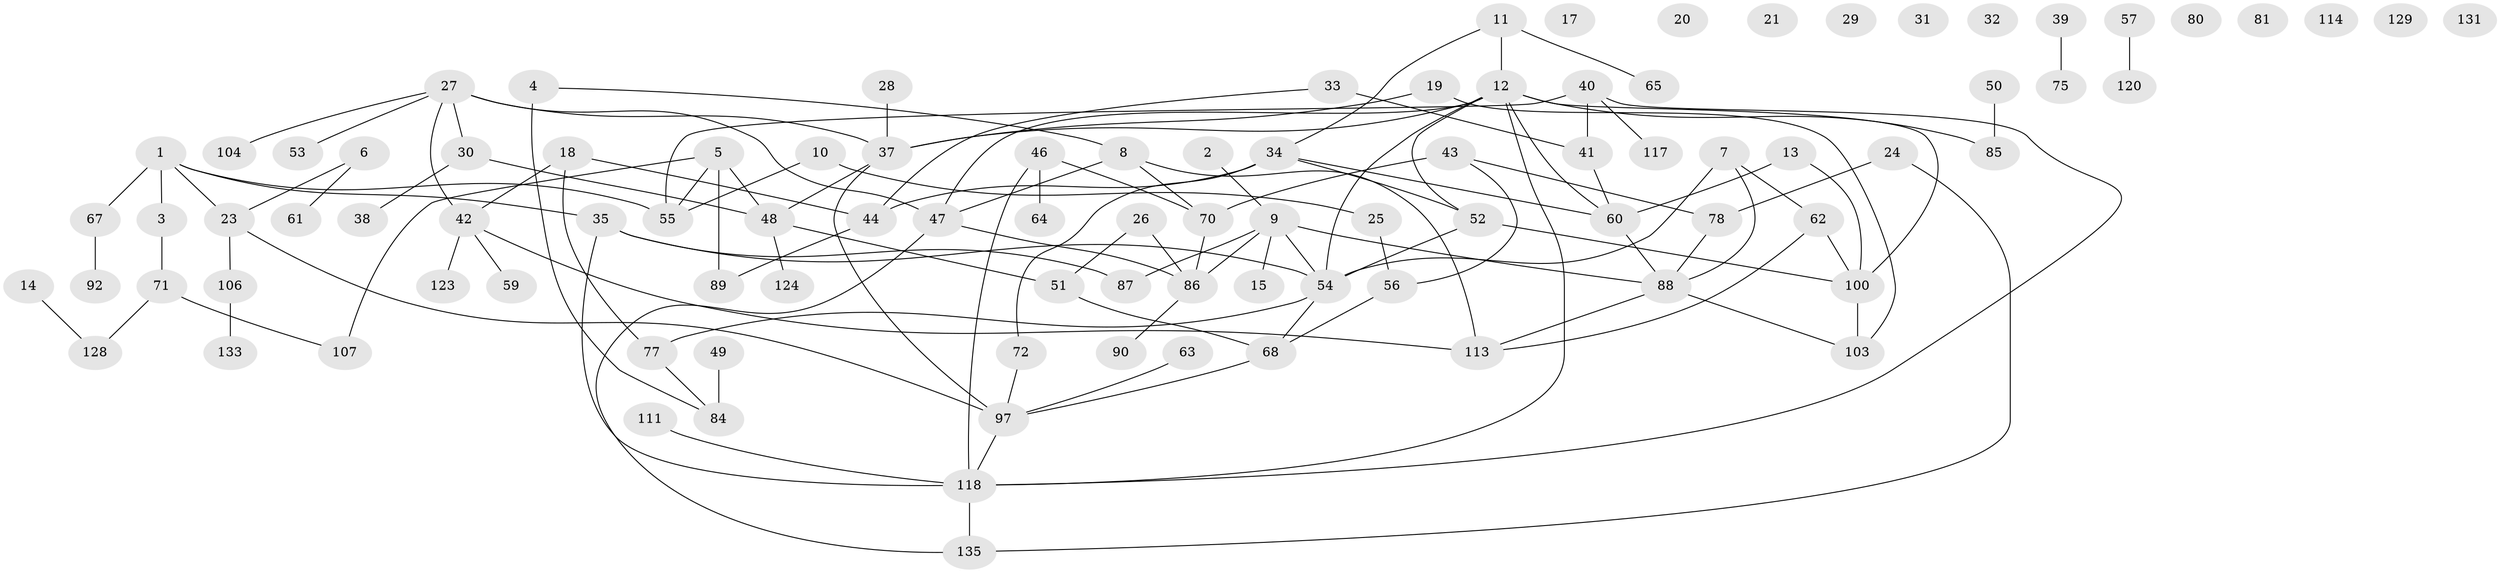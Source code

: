 // Generated by graph-tools (version 1.1) at 2025/23/03/03/25 07:23:24]
// undirected, 97 vertices, 123 edges
graph export_dot {
graph [start="1"]
  node [color=gray90,style=filled];
  1 [super="+134"];
  2;
  3;
  4;
  5 [super="+22"];
  6;
  7;
  8 [super="+139"];
  9;
  10 [super="+137"];
  11;
  12 [super="+16"];
  13;
  14;
  15;
  17 [super="+136"];
  18 [super="+73"];
  19;
  20;
  21;
  23 [super="+95"];
  24 [super="+45"];
  25 [super="+82"];
  26;
  27 [super="+93"];
  28 [super="+36"];
  29 [super="+66"];
  30 [super="+125"];
  31;
  32;
  33 [super="+58"];
  34 [super="+127"];
  35;
  37 [super="+116"];
  38;
  39;
  40;
  41 [super="+79"];
  42 [super="+130"];
  43 [super="+112"];
  44 [super="+74"];
  46 [super="+115"];
  47;
  48 [super="+91"];
  49;
  50;
  51 [super="+94"];
  52 [super="+96"];
  53;
  54 [super="+102"];
  55 [super="+132"];
  56 [super="+101"];
  57;
  59;
  60;
  61 [super="+83"];
  62;
  63;
  64 [super="+99"];
  65;
  67;
  68 [super="+69"];
  70 [super="+76"];
  71 [super="+122"];
  72 [super="+105"];
  75;
  77;
  78;
  80;
  81;
  84;
  85;
  86 [super="+98"];
  87 [super="+119"];
  88 [super="+109"];
  89;
  90;
  92 [super="+121"];
  97 [super="+110"];
  100 [super="+126"];
  103;
  104;
  106;
  107 [super="+108"];
  111;
  113;
  114;
  117;
  118 [super="+138"];
  120;
  123;
  124;
  128;
  129;
  131;
  133;
  135;
  1 -- 3;
  1 -- 67;
  1 -- 35;
  1 -- 55;
  1 -- 23;
  2 -- 9;
  3 -- 71;
  4 -- 8;
  4 -- 84;
  5 -- 107;
  5 -- 89;
  5 -- 55;
  5 -- 48;
  6 -- 23;
  6 -- 61;
  7 -- 62;
  7 -- 88;
  7 -- 54;
  8 -- 113;
  8 -- 47;
  8 -- 70;
  9 -- 15;
  9 -- 86;
  9 -- 88;
  9 -- 54;
  9 -- 87;
  10 -- 55;
  10 -- 25;
  11 -- 65;
  11 -- 12;
  11 -- 34;
  12 -- 52;
  12 -- 54;
  12 -- 100;
  12 -- 85;
  12 -- 60;
  12 -- 47;
  12 -- 118;
  12 -- 37;
  13 -- 60;
  13 -- 100;
  14 -- 128;
  18 -- 77;
  18 -- 42;
  18 -- 44;
  19 -- 37;
  19 -- 103;
  23 -- 97;
  23 -- 106;
  24 -- 135;
  24 -- 78;
  25 -- 56;
  26 -- 51;
  26 -- 86;
  27 -- 30;
  27 -- 47;
  27 -- 104;
  27 -- 53;
  27 -- 42;
  27 -- 37;
  28 -- 37;
  30 -- 38;
  30 -- 48;
  33 -- 41 [weight=2];
  33 -- 44;
  34 -- 60;
  34 -- 44;
  34 -- 52;
  34 -- 72;
  35 -- 54;
  35 -- 87;
  35 -- 118;
  37 -- 48;
  37 -- 97;
  39 -- 75;
  40 -- 41;
  40 -- 117;
  40 -- 55;
  40 -- 118;
  41 -- 60;
  42 -- 59 [weight=2];
  42 -- 123;
  42 -- 113;
  43 -- 78;
  43 -- 56;
  43 -- 70;
  44 -- 89;
  46 -- 64;
  46 -- 70;
  46 -- 118;
  47 -- 86;
  47 -- 135;
  48 -- 51;
  48 -- 124;
  49 -- 84;
  50 -- 85;
  51 -- 68;
  52 -- 100;
  52 -- 54;
  54 -- 77;
  54 -- 68;
  56 -- 68;
  57 -- 120;
  60 -- 88;
  62 -- 113;
  62 -- 100;
  63 -- 97;
  67 -- 92;
  68 -- 97;
  70 -- 86;
  71 -- 128;
  71 -- 107;
  72 -- 97;
  77 -- 84;
  78 -- 88;
  86 -- 90;
  88 -- 103;
  88 -- 113;
  97 -- 118;
  100 -- 103;
  106 -- 133;
  111 -- 118;
  118 -- 135;
}

